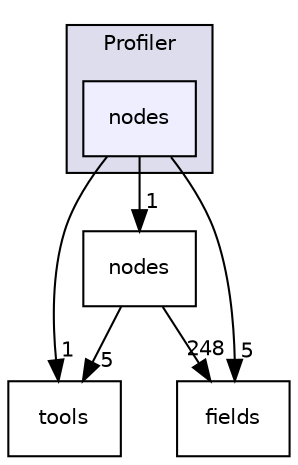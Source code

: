 digraph "include/Inventor/annex/Profiler/nodes" {
  compound=true
  node [ fontsize="10", fontname="Helvetica"];
  edge [ labelfontsize="10", labelfontname="Helvetica"];
  subgraph clusterdir_087b523aeb037e0c64242cae2e781c74 {
    graph [ bgcolor="#ddddee", pencolor="black", label="Profiler" fontname="Helvetica", fontsize="10", URL="dir_087b523aeb037e0c64242cae2e781c74.html"]
  dir_0722cf008d0312d56bd61586c470861f [shape=box, label="nodes", style="filled", fillcolor="#eeeeff", pencolor="black", URL="dir_0722cf008d0312d56bd61586c470861f.html"];
  }
  dir_16fd29a9f2e6f29d20d173fde4d7c65d [shape=box label="tools" URL="dir_16fd29a9f2e6f29d20d173fde4d7c65d.html"];
  dir_3a848b90e1404780a5d06bb25bf974e3 [shape=box label="fields" URL="dir_3a848b90e1404780a5d06bb25bf974e3.html"];
  dir_a1c1d9fc954b6310fc06e1f59b6e0117 [shape=box label="nodes" URL="dir_a1c1d9fc954b6310fc06e1f59b6e0117.html"];
  dir_a1c1d9fc954b6310fc06e1f59b6e0117->dir_16fd29a9f2e6f29d20d173fde4d7c65d [headlabel="5", labeldistance=1.5 headhref="dir_000038_000043.html"];
  dir_a1c1d9fc954b6310fc06e1f59b6e0117->dir_3a848b90e1404780a5d06bb25bf974e3 [headlabel="248", labeldistance=1.5 headhref="dir_000038_000031.html"];
  dir_0722cf008d0312d56bd61586c470861f->dir_16fd29a9f2e6f29d20d173fde4d7c65d [headlabel="1", labeldistance=1.5 headhref="dir_000013_000043.html"];
  dir_0722cf008d0312d56bd61586c470861f->dir_3a848b90e1404780a5d06bb25bf974e3 [headlabel="5", labeldistance=1.5 headhref="dir_000013_000031.html"];
  dir_0722cf008d0312d56bd61586c470861f->dir_a1c1d9fc954b6310fc06e1f59b6e0117 [headlabel="1", labeldistance=1.5 headhref="dir_000013_000038.html"];
}
